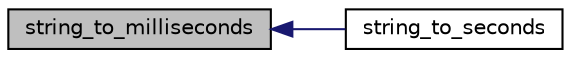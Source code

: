 digraph "string_to_milliseconds"
{
  edge [fontname="Helvetica",fontsize="10",labelfontname="Helvetica",labelfontsize="10"];
  node [fontname="Helvetica",fontsize="10",shape=record];
  rankdir="LR";
  Node8 [label="string_to_milliseconds",height=0.2,width=0.4,color="black", fillcolor="grey75", style="filled", fontcolor="black"];
  Node8 -> Node9 [dir="back",color="midnightblue",fontsize="10",style="solid",fontname="Helvetica"];
  Node9 [label="string_to_seconds",height=0.2,width=0.4,color="black", fillcolor="white", style="filled",URL="$ms_8h.html#ad126fba668f39937411a0b4fdc87e8f5"];
}
